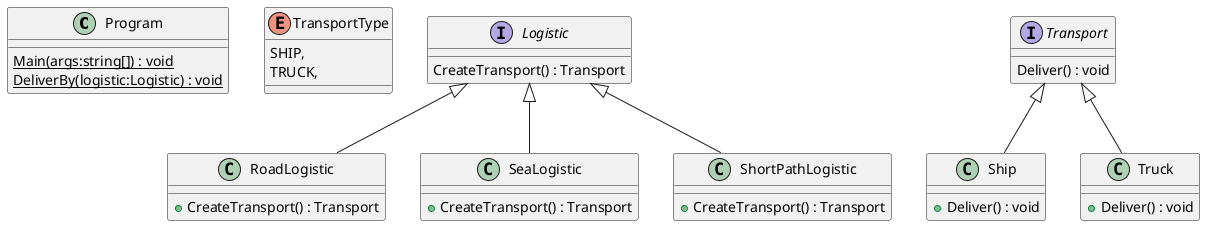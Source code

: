 @startuml
class Program {
    {static} Main(args:string[]) : void
    {static} DeliverBy(logistic:Logistic) : void
}
enum TransportType {
    SHIP,
    TRUCK,
}
interface Logistic {
    CreateTransport() : Transport
}
class RoadLogistic {
    + CreateTransport() : Transport
}
Logistic <|-- RoadLogistic
class SeaLogistic {
    + CreateTransport() : Transport
}
Logistic <|-- SeaLogistic
class ShortPathLogistic {
    + CreateTransport() : Transport
}
Logistic <|-- ShortPathLogistic
class Ship {
    + Deliver() : void
}
Transport <|-- Ship
interface Transport {
    Deliver() : void
}
class Truck {
    + Deliver() : void
}
Transport <|-- Truck
@enduml
